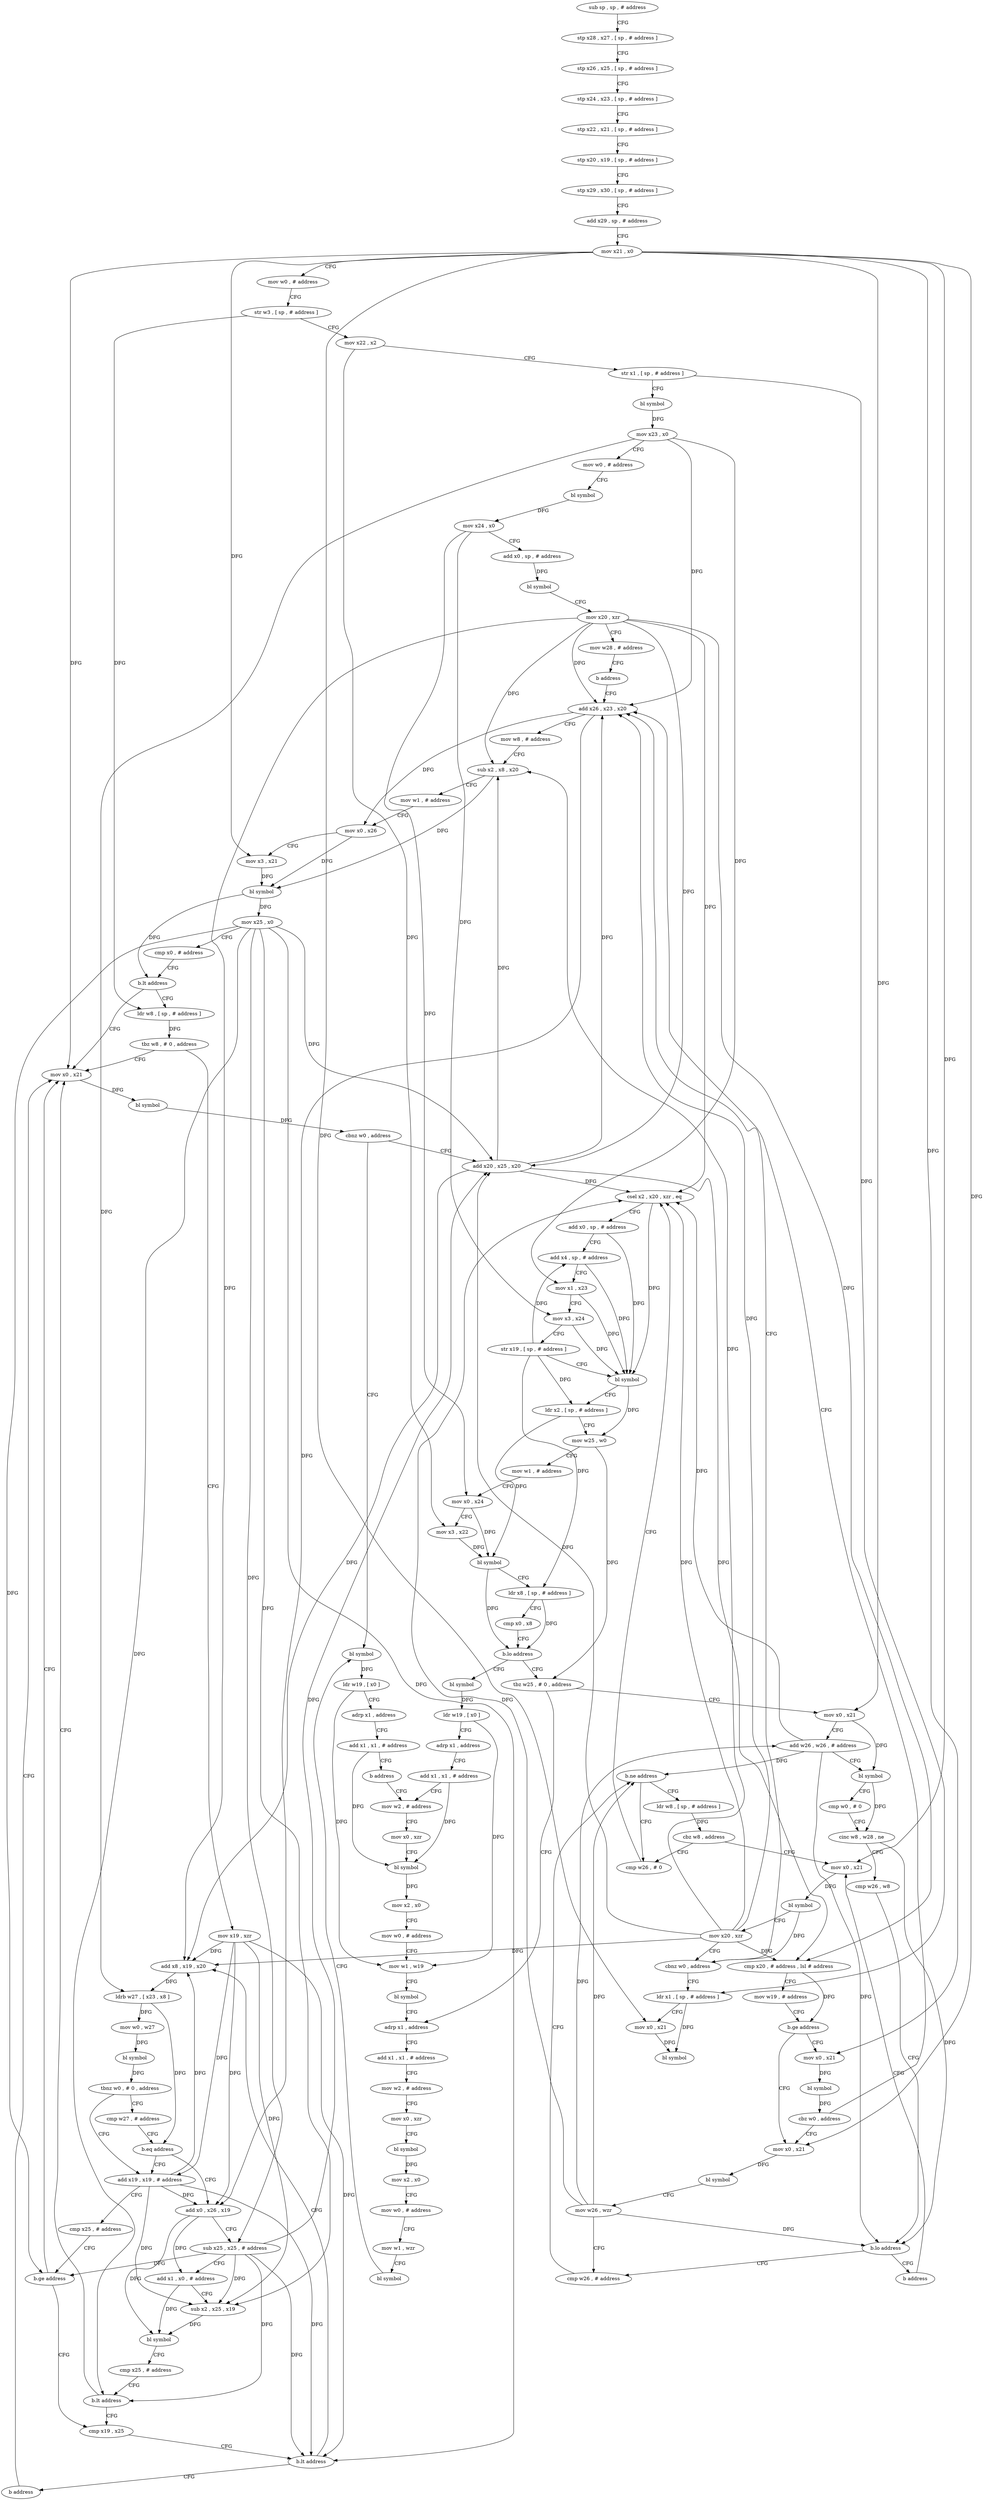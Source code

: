 digraph "func" {
"4201524" [label = "sub sp , sp , # address" ]
"4201528" [label = "stp x28 , x27 , [ sp , # address ]" ]
"4201532" [label = "stp x26 , x25 , [ sp , # address ]" ]
"4201536" [label = "stp x24 , x23 , [ sp , # address ]" ]
"4201540" [label = "stp x22 , x21 , [ sp , # address ]" ]
"4201544" [label = "stp x20 , x19 , [ sp , # address ]" ]
"4201548" [label = "stp x29 , x30 , [ sp , # address ]" ]
"4201552" [label = "add x29 , sp , # address" ]
"4201556" [label = "mov x21 , x0" ]
"4201560" [label = "mov w0 , # address" ]
"4201564" [label = "str w3 , [ sp , # address ]" ]
"4201568" [label = "mov x22 , x2" ]
"4201572" [label = "str x1 , [ sp , # address ]" ]
"4201576" [label = "bl symbol" ]
"4201580" [label = "mov x23 , x0" ]
"4201584" [label = "mov w0 , # address" ]
"4201588" [label = "bl symbol" ]
"4201592" [label = "mov x24 , x0" ]
"4201596" [label = "add x0 , sp , # address" ]
"4201600" [label = "bl symbol" ]
"4201604" [label = "mov x20 , xzr" ]
"4201608" [label = "mov w28 , # address" ]
"4201612" [label = "b address" ]
"4201632" [label = "add x26 , x23 , x20" ]
"4201636" [label = "mov w8 , # address" ]
"4201640" [label = "sub x2 , x8 , x20" ]
"4201644" [label = "mov w1 , # address" ]
"4201648" [label = "mov x0 , x26" ]
"4201652" [label = "mov x3 , x21" ]
"4201656" [label = "bl symbol" ]
"4201660" [label = "mov x25 , x0" ]
"4201664" [label = "cmp x0 , # address" ]
"4201668" [label = "b.lt address" ]
"4201764" [label = "mov x0 , x21" ]
"4201672" [label = "ldr w8 , [ sp , # address ]" ]
"4201768" [label = "bl symbol" ]
"4201772" [label = "cbnz w0 , address" ]
"4202016" [label = "bl symbol" ]
"4201776" [label = "add x20 , x25 , x20" ]
"4201676" [label = "tbz w8 , # 0 , address" ]
"4201680" [label = "mov x19 , xzr" ]
"4202020" [label = "ldr w19 , [ x0 ]" ]
"4202024" [label = "adrp x1 , address" ]
"4202028" [label = "add x1 , x1 , # address" ]
"4202032" [label = "b address" ]
"4201952" [label = "mov w2 , # address" ]
"4201780" [label = "cmp x20 , # address , lsl # address" ]
"4201784" [label = "mov w19 , # address" ]
"4201788" [label = "b.ge address" ]
"4201804" [label = "mov x0 , x21" ]
"4201792" [label = "mov x0 , x21" ]
"4201684" [label = "add x8 , x19 , x20" ]
"4201956" [label = "mov x0 , xzr" ]
"4201960" [label = "bl symbol" ]
"4201964" [label = "mov x2 , x0" ]
"4201968" [label = "mov w0 , # address" ]
"4201972" [label = "mov w1 , w19" ]
"4201976" [label = "bl symbol" ]
"4201980" [label = "adrp x1 , address" ]
"4201808" [label = "bl symbol" ]
"4201812" [label = "mov w26 , wzr" ]
"4201816" [label = "cmp w26 , # address" ]
"4201796" [label = "bl symbol" ]
"4201800" [label = "cbz w0 , address" ]
"4201752" [label = "add x19 , x19 , # address" ]
"4201756" [label = "cmp x25 , # address" ]
"4201760" [label = "b.ge address" ]
"4201740" [label = "cmp x19 , x25" ]
"4201704" [label = "cmp w27 , # address" ]
"4201708" [label = "b.eq address" ]
"4201712" [label = "add x0 , x26 , x19" ]
"4201832" [label = "cmp w26 , # 0" ]
"4201836" [label = "csel x2 , x20 , xzr , eq" ]
"4201840" [label = "add x0 , sp , # address" ]
"4201844" [label = "add x4 , sp , # address" ]
"4201848" [label = "mov x1 , x23" ]
"4201852" [label = "mov x3 , x24" ]
"4201856" [label = "str x19 , [ sp , # address ]" ]
"4201860" [label = "bl symbol" ]
"4201864" [label = "ldr x2 , [ sp , # address ]" ]
"4201868" [label = "mov w25 , w0" ]
"4201872" [label = "mov w1 , # address" ]
"4201876" [label = "mov x0 , x24" ]
"4201880" [label = "mov x3 , x22" ]
"4201884" [label = "bl symbol" ]
"4201888" [label = "ldr x8 , [ sp , # address ]" ]
"4201892" [label = "cmp x0 , x8" ]
"4201896" [label = "b.lo address" ]
"4201936" [label = "bl symbol" ]
"4201900" [label = "tbz w25 , # 0 , address" ]
"4201824" [label = "ldr w8 , [ sp , # address ]" ]
"4201828" [label = "cbz w8 , address" ]
"4201616" [label = "mov x0 , x21" ]
"4201744" [label = "b.lt address" ]
"4201748" [label = "b address" ]
"4201716" [label = "sub x25 , x25 , # address" ]
"4201720" [label = "add x1 , x0 , # address" ]
"4201724" [label = "sub x2 , x25 , x19" ]
"4201728" [label = "bl symbol" ]
"4201732" [label = "cmp x25 , # address" ]
"4201736" [label = "b.lt address" ]
"4201940" [label = "ldr w19 , [ x0 ]" ]
"4201944" [label = "adrp x1 , address" ]
"4201948" [label = "add x1 , x1 , # address" ]
"4201904" [label = "mov x0 , x21" ]
"4201620" [label = "bl symbol" ]
"4201624" [label = "mov x20 , xzr" ]
"4201628" [label = "cbnz w0 , address" ]
"4202036" [label = "ldr x1 , [ sp , # address ]" ]
"4201688" [label = "ldrb w27 , [ x23 , x8 ]" ]
"4201692" [label = "mov w0 , w27" ]
"4201696" [label = "bl symbol" ]
"4201700" [label = "tbnz w0 , # 0 , address" ]
"4201984" [label = "add x1 , x1 , # address" ]
"4201988" [label = "mov w2 , # address" ]
"4201992" [label = "mov x0 , xzr" ]
"4201996" [label = "bl symbol" ]
"4202000" [label = "mov x2 , x0" ]
"4202004" [label = "mov w0 , # address" ]
"4202008" [label = "mov w1 , wzr" ]
"4202012" [label = "bl symbol" ]
"4201908" [label = "add w26 , w26 , # address" ]
"4201912" [label = "bl symbol" ]
"4201916" [label = "cmp w0 , # 0" ]
"4201920" [label = "cinc w8 , w28 , ne" ]
"4201924" [label = "cmp w26 , w8" ]
"4201928" [label = "b.lo address" ]
"4201932" [label = "b address" ]
"4202040" [label = "mov x0 , x21" ]
"4202044" [label = "bl symbol" ]
"4201820" [label = "b.ne address" ]
"4201524" -> "4201528" [ label = "CFG" ]
"4201528" -> "4201532" [ label = "CFG" ]
"4201532" -> "4201536" [ label = "CFG" ]
"4201536" -> "4201540" [ label = "CFG" ]
"4201540" -> "4201544" [ label = "CFG" ]
"4201544" -> "4201548" [ label = "CFG" ]
"4201548" -> "4201552" [ label = "CFG" ]
"4201552" -> "4201556" [ label = "CFG" ]
"4201556" -> "4201560" [ label = "CFG" ]
"4201556" -> "4201652" [ label = "DFG" ]
"4201556" -> "4201764" [ label = "DFG" ]
"4201556" -> "4201804" [ label = "DFG" ]
"4201556" -> "4201792" [ label = "DFG" ]
"4201556" -> "4201616" [ label = "DFG" ]
"4201556" -> "4202040" [ label = "DFG" ]
"4201556" -> "4201904" [ label = "DFG" ]
"4201560" -> "4201564" [ label = "CFG" ]
"4201564" -> "4201568" [ label = "CFG" ]
"4201564" -> "4201672" [ label = "DFG" ]
"4201568" -> "4201572" [ label = "CFG" ]
"4201568" -> "4201880" [ label = "DFG" ]
"4201572" -> "4201576" [ label = "CFG" ]
"4201572" -> "4202036" [ label = "DFG" ]
"4201576" -> "4201580" [ label = "DFG" ]
"4201580" -> "4201584" [ label = "CFG" ]
"4201580" -> "4201632" [ label = "DFG" ]
"4201580" -> "4201688" [ label = "DFG" ]
"4201580" -> "4201848" [ label = "DFG" ]
"4201584" -> "4201588" [ label = "CFG" ]
"4201588" -> "4201592" [ label = "DFG" ]
"4201592" -> "4201596" [ label = "CFG" ]
"4201592" -> "4201852" [ label = "DFG" ]
"4201592" -> "4201876" [ label = "DFG" ]
"4201596" -> "4201600" [ label = "DFG" ]
"4201600" -> "4201604" [ label = "CFG" ]
"4201604" -> "4201608" [ label = "CFG" ]
"4201604" -> "4201632" [ label = "DFG" ]
"4201604" -> "4201640" [ label = "DFG" ]
"4201604" -> "4201776" [ label = "DFG" ]
"4201604" -> "4201780" [ label = "DFG" ]
"4201604" -> "4201684" [ label = "DFG" ]
"4201604" -> "4201836" [ label = "DFG" ]
"4201608" -> "4201612" [ label = "CFG" ]
"4201612" -> "4201632" [ label = "CFG" ]
"4201632" -> "4201636" [ label = "CFG" ]
"4201632" -> "4201648" [ label = "DFG" ]
"4201632" -> "4201712" [ label = "DFG" ]
"4201636" -> "4201640" [ label = "CFG" ]
"4201640" -> "4201644" [ label = "CFG" ]
"4201640" -> "4201656" [ label = "DFG" ]
"4201644" -> "4201648" [ label = "CFG" ]
"4201648" -> "4201652" [ label = "CFG" ]
"4201648" -> "4201656" [ label = "DFG" ]
"4201652" -> "4201656" [ label = "DFG" ]
"4201656" -> "4201660" [ label = "DFG" ]
"4201656" -> "4201668" [ label = "DFG" ]
"4201660" -> "4201664" [ label = "CFG" ]
"4201660" -> "4201776" [ label = "DFG" ]
"4201660" -> "4201760" [ label = "DFG" ]
"4201660" -> "4201744" [ label = "DFG" ]
"4201660" -> "4201716" [ label = "DFG" ]
"4201660" -> "4201724" [ label = "DFG" ]
"4201660" -> "4201736" [ label = "DFG" ]
"4201664" -> "4201668" [ label = "CFG" ]
"4201668" -> "4201764" [ label = "CFG" ]
"4201668" -> "4201672" [ label = "CFG" ]
"4201764" -> "4201768" [ label = "DFG" ]
"4201672" -> "4201676" [ label = "DFG" ]
"4201768" -> "4201772" [ label = "DFG" ]
"4201772" -> "4202016" [ label = "CFG" ]
"4201772" -> "4201776" [ label = "CFG" ]
"4202016" -> "4202020" [ label = "DFG" ]
"4201776" -> "4201780" [ label = "DFG" ]
"4201776" -> "4201632" [ label = "DFG" ]
"4201776" -> "4201640" [ label = "DFG" ]
"4201776" -> "4201684" [ label = "DFG" ]
"4201776" -> "4201836" [ label = "DFG" ]
"4201676" -> "4201764" [ label = "CFG" ]
"4201676" -> "4201680" [ label = "CFG" ]
"4201680" -> "4201684" [ label = "DFG" ]
"4201680" -> "4201752" [ label = "DFG" ]
"4201680" -> "4201744" [ label = "DFG" ]
"4201680" -> "4201712" [ label = "DFG" ]
"4201680" -> "4201724" [ label = "DFG" ]
"4202020" -> "4202024" [ label = "CFG" ]
"4202020" -> "4201972" [ label = "DFG" ]
"4202024" -> "4202028" [ label = "CFG" ]
"4202028" -> "4202032" [ label = "CFG" ]
"4202028" -> "4201960" [ label = "DFG" ]
"4202032" -> "4201952" [ label = "CFG" ]
"4201952" -> "4201956" [ label = "CFG" ]
"4201780" -> "4201784" [ label = "CFG" ]
"4201780" -> "4201788" [ label = "DFG" ]
"4201784" -> "4201788" [ label = "CFG" ]
"4201788" -> "4201804" [ label = "CFG" ]
"4201788" -> "4201792" [ label = "CFG" ]
"4201804" -> "4201808" [ label = "DFG" ]
"4201792" -> "4201796" [ label = "DFG" ]
"4201684" -> "4201688" [ label = "DFG" ]
"4201956" -> "4201960" [ label = "CFG" ]
"4201960" -> "4201964" [ label = "DFG" ]
"4201964" -> "4201968" [ label = "CFG" ]
"4201968" -> "4201972" [ label = "CFG" ]
"4201972" -> "4201976" [ label = "CFG" ]
"4201976" -> "4201980" [ label = "CFG" ]
"4201980" -> "4201984" [ label = "CFG" ]
"4201808" -> "4201812" [ label = "CFG" ]
"4201812" -> "4201816" [ label = "CFG" ]
"4201812" -> "4201820" [ label = "DFG" ]
"4201812" -> "4201836" [ label = "DFG" ]
"4201812" -> "4201908" [ label = "DFG" ]
"4201812" -> "4201928" [ label = "DFG" ]
"4201816" -> "4201820" [ label = "CFG" ]
"4201796" -> "4201800" [ label = "DFG" ]
"4201800" -> "4201632" [ label = "CFG" ]
"4201800" -> "4201804" [ label = "CFG" ]
"4201752" -> "4201756" [ label = "CFG" ]
"4201752" -> "4201684" [ label = "DFG" ]
"4201752" -> "4201744" [ label = "DFG" ]
"4201752" -> "4201712" [ label = "DFG" ]
"4201752" -> "4201724" [ label = "DFG" ]
"4201756" -> "4201760" [ label = "CFG" ]
"4201760" -> "4201740" [ label = "CFG" ]
"4201760" -> "4201764" [ label = "CFG" ]
"4201740" -> "4201744" [ label = "CFG" ]
"4201704" -> "4201708" [ label = "CFG" ]
"4201708" -> "4201752" [ label = "CFG" ]
"4201708" -> "4201712" [ label = "CFG" ]
"4201712" -> "4201716" [ label = "CFG" ]
"4201712" -> "4201720" [ label = "DFG" ]
"4201712" -> "4201728" [ label = "DFG" ]
"4201832" -> "4201836" [ label = "CFG" ]
"4201836" -> "4201840" [ label = "CFG" ]
"4201836" -> "4201860" [ label = "DFG" ]
"4201840" -> "4201844" [ label = "CFG" ]
"4201840" -> "4201860" [ label = "DFG" ]
"4201844" -> "4201848" [ label = "CFG" ]
"4201844" -> "4201860" [ label = "DFG" ]
"4201848" -> "4201852" [ label = "CFG" ]
"4201848" -> "4201860" [ label = "DFG" ]
"4201852" -> "4201856" [ label = "CFG" ]
"4201852" -> "4201860" [ label = "DFG" ]
"4201856" -> "4201860" [ label = "CFG" ]
"4201856" -> "4201844" [ label = "DFG" ]
"4201856" -> "4201864" [ label = "DFG" ]
"4201856" -> "4201888" [ label = "DFG" ]
"4201860" -> "4201864" [ label = "CFG" ]
"4201860" -> "4201868" [ label = "DFG" ]
"4201864" -> "4201868" [ label = "CFG" ]
"4201864" -> "4201884" [ label = "DFG" ]
"4201868" -> "4201872" [ label = "CFG" ]
"4201868" -> "4201900" [ label = "DFG" ]
"4201872" -> "4201876" [ label = "CFG" ]
"4201876" -> "4201880" [ label = "CFG" ]
"4201876" -> "4201884" [ label = "DFG" ]
"4201880" -> "4201884" [ label = "DFG" ]
"4201884" -> "4201888" [ label = "CFG" ]
"4201884" -> "4201896" [ label = "DFG" ]
"4201888" -> "4201892" [ label = "CFG" ]
"4201888" -> "4201896" [ label = "DFG" ]
"4201892" -> "4201896" [ label = "CFG" ]
"4201896" -> "4201936" [ label = "CFG" ]
"4201896" -> "4201900" [ label = "CFG" ]
"4201936" -> "4201940" [ label = "DFG" ]
"4201900" -> "4201980" [ label = "CFG" ]
"4201900" -> "4201904" [ label = "CFG" ]
"4201824" -> "4201828" [ label = "DFG" ]
"4201828" -> "4201616" [ label = "CFG" ]
"4201828" -> "4201832" [ label = "CFG" ]
"4201616" -> "4201620" [ label = "DFG" ]
"4201744" -> "4201684" [ label = "CFG" ]
"4201744" -> "4201748" [ label = "CFG" ]
"4201748" -> "4201764" [ label = "CFG" ]
"4201716" -> "4201720" [ label = "CFG" ]
"4201716" -> "4201760" [ label = "DFG" ]
"4201716" -> "4201744" [ label = "DFG" ]
"4201716" -> "4201776" [ label = "DFG" ]
"4201716" -> "4201724" [ label = "DFG" ]
"4201716" -> "4201736" [ label = "DFG" ]
"4201720" -> "4201724" [ label = "CFG" ]
"4201720" -> "4201728" [ label = "DFG" ]
"4201724" -> "4201728" [ label = "DFG" ]
"4201728" -> "4201732" [ label = "CFG" ]
"4201732" -> "4201736" [ label = "CFG" ]
"4201736" -> "4201764" [ label = "CFG" ]
"4201736" -> "4201740" [ label = "CFG" ]
"4201940" -> "4201944" [ label = "CFG" ]
"4201940" -> "4201972" [ label = "DFG" ]
"4201944" -> "4201948" [ label = "CFG" ]
"4201948" -> "4201952" [ label = "CFG" ]
"4201948" -> "4201960" [ label = "DFG" ]
"4201904" -> "4201908" [ label = "CFG" ]
"4201904" -> "4201912" [ label = "DFG" ]
"4201620" -> "4201624" [ label = "CFG" ]
"4201620" -> "4201628" [ label = "DFG" ]
"4201624" -> "4201628" [ label = "CFG" ]
"4201624" -> "4201632" [ label = "DFG" ]
"4201624" -> "4201640" [ label = "DFG" ]
"4201624" -> "4201776" [ label = "DFG" ]
"4201624" -> "4201780" [ label = "DFG" ]
"4201624" -> "4201684" [ label = "DFG" ]
"4201624" -> "4201836" [ label = "DFG" ]
"4201628" -> "4202036" [ label = "CFG" ]
"4201628" -> "4201632" [ label = "CFG" ]
"4202036" -> "4202040" [ label = "CFG" ]
"4202036" -> "4202044" [ label = "DFG" ]
"4201688" -> "4201692" [ label = "DFG" ]
"4201688" -> "4201708" [ label = "DFG" ]
"4201692" -> "4201696" [ label = "DFG" ]
"4201696" -> "4201700" [ label = "DFG" ]
"4201700" -> "4201752" [ label = "CFG" ]
"4201700" -> "4201704" [ label = "CFG" ]
"4201984" -> "4201988" [ label = "CFG" ]
"4201988" -> "4201992" [ label = "CFG" ]
"4201992" -> "4201996" [ label = "CFG" ]
"4201996" -> "4202000" [ label = "DFG" ]
"4202000" -> "4202004" [ label = "CFG" ]
"4202004" -> "4202008" [ label = "CFG" ]
"4202008" -> "4202012" [ label = "CFG" ]
"4202012" -> "4202016" [ label = "CFG" ]
"4201908" -> "4201912" [ label = "CFG" ]
"4201908" -> "4201820" [ label = "DFG" ]
"4201908" -> "4201836" [ label = "DFG" ]
"4201908" -> "4201928" [ label = "DFG" ]
"4201912" -> "4201916" [ label = "CFG" ]
"4201912" -> "4201920" [ label = "DFG" ]
"4201916" -> "4201920" [ label = "CFG" ]
"4201920" -> "4201924" [ label = "CFG" ]
"4201920" -> "4201928" [ label = "DFG" ]
"4201924" -> "4201928" [ label = "CFG" ]
"4201928" -> "4201816" [ label = "CFG" ]
"4201928" -> "4201932" [ label = "CFG" ]
"4201932" -> "4201616" [ label = "CFG" ]
"4202040" -> "4202044" [ label = "DFG" ]
"4201820" -> "4201832" [ label = "CFG" ]
"4201820" -> "4201824" [ label = "CFG" ]
}

